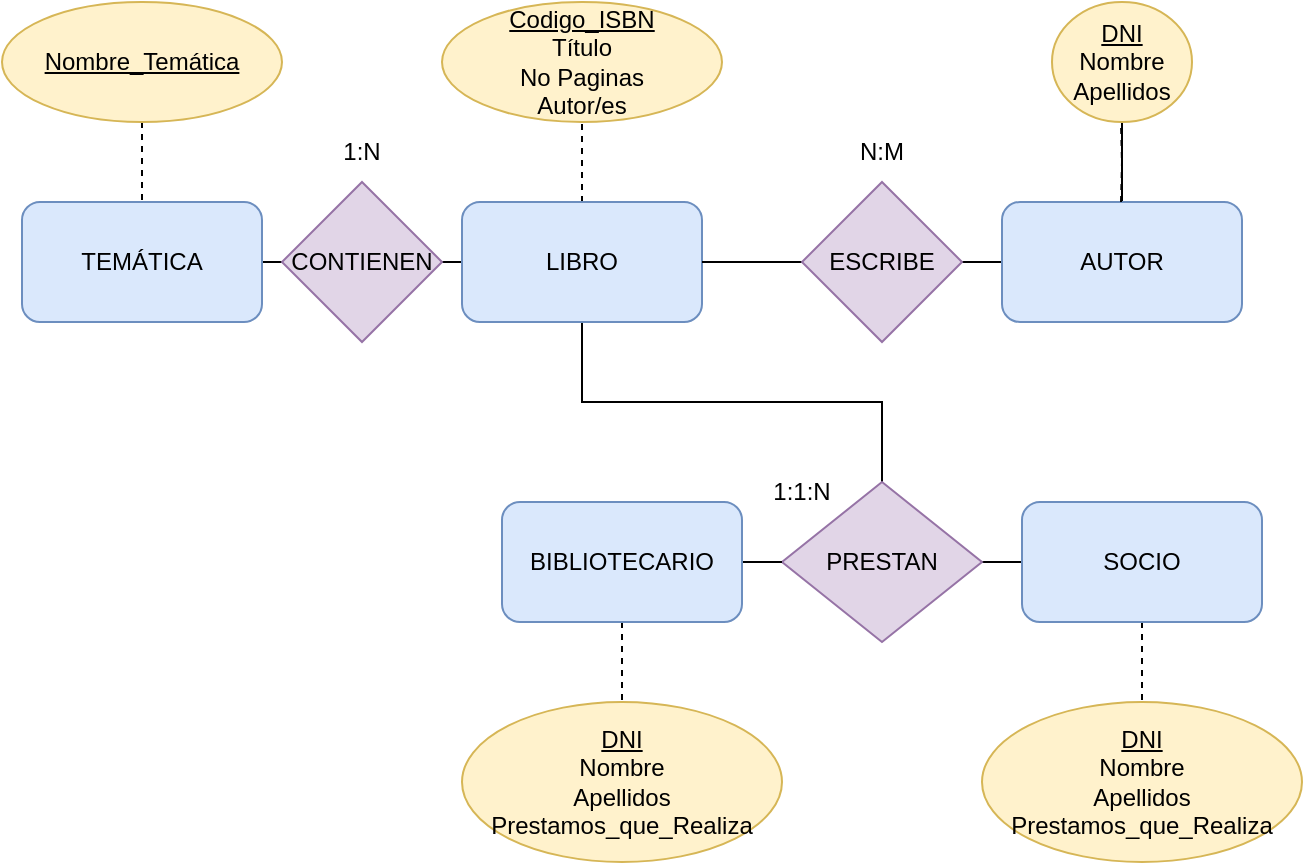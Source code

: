 <mxfile version="20.4.0" type="github">
  <diagram id="R2lEEEUBdFMjLlhIrx00" name="Page-1">
    <mxGraphModel dx="868" dy="460" grid="1" gridSize="10" guides="1" tooltips="1" connect="1" arrows="0" fold="1" page="1" pageScale="1" pageWidth="1169" pageHeight="827" math="0" shadow="0" extFonts="Permanent Marker^https://fonts.googleapis.com/css?family=Permanent+Marker">
      <root>
        <mxCell id="0" />
        <mxCell id="1" parent="0" />
        <mxCell id="NoCUBr3YmFsB6c4Bj7rv-18" style="edgeStyle=orthogonalEdgeStyle;rounded=0;orthogonalLoop=1;jettySize=auto;html=1;exitX=0.5;exitY=0;exitDx=0;exitDy=0;entryX=0.5;entryY=1;entryDx=0;entryDy=0;endArrow=none;endFill=0;" edge="1" parent="1" source="nWsmJTP2L-feIXoF9uxJ-2" target="NoCUBr3YmFsB6c4Bj7rv-17">
          <mxGeometry relative="1" as="geometry" />
        </mxCell>
        <mxCell id="NoCUBr3YmFsB6c4Bj7rv-33" style="edgeStyle=orthogonalEdgeStyle;orthogonalLoop=1;jettySize=auto;html=1;exitX=0;exitY=0.5;exitDx=0;exitDy=0;entryX=1;entryY=0.5;entryDx=0;entryDy=0;endArrow=none;endFill=0;" edge="1" parent="1" source="nWsmJTP2L-feIXoF9uxJ-2" target="nWsmJTP2L-feIXoF9uxJ-4">
          <mxGeometry relative="1" as="geometry" />
        </mxCell>
        <mxCell id="nWsmJTP2L-feIXoF9uxJ-2" value="AUTOR" style="rounded=1;whiteSpace=wrap;html=1;fillColor=#dae8fc;strokeColor=#6c8ebf;gradientColor=none;" parent="1" vertex="1">
          <mxGeometry x="580" y="320" width="120" height="60" as="geometry" />
        </mxCell>
        <mxCell id="nWsmJTP2L-feIXoF9uxJ-27" style="edgeStyle=orthogonalEdgeStyle;rounded=0;orthogonalLoop=1;jettySize=auto;html=1;exitX=0.5;exitY=0;exitDx=0;exitDy=0;entryX=0.5;entryY=1;entryDx=0;entryDy=0;endArrow=none;endFill=0;dashed=1;" parent="1" source="nWsmJTP2L-feIXoF9uxJ-3" target="nWsmJTP2L-feIXoF9uxJ-26" edge="1">
          <mxGeometry relative="1" as="geometry" />
        </mxCell>
        <mxCell id="NoCUBr3YmFsB6c4Bj7rv-14" style="edgeStyle=orthogonalEdgeStyle;rounded=0;orthogonalLoop=1;jettySize=auto;html=1;exitX=0.5;exitY=1;exitDx=0;exitDy=0;entryX=0.5;entryY=0;entryDx=0;entryDy=0;endArrow=none;endFill=0;" edge="1" parent="1" source="nWsmJTP2L-feIXoF9uxJ-3" target="nWsmJTP2L-feIXoF9uxJ-13">
          <mxGeometry relative="1" as="geometry" />
        </mxCell>
        <mxCell id="NoCUBr3YmFsB6c4Bj7rv-26" style="edgeStyle=orthogonalEdgeStyle;rounded=0;orthogonalLoop=1;jettySize=auto;html=1;exitX=0;exitY=0.5;exitDx=0;exitDy=0;entryX=1;entryY=0.5;entryDx=0;entryDy=0;endArrow=none;endFill=0;" edge="1" parent="1" source="nWsmJTP2L-feIXoF9uxJ-3" target="NoCUBr3YmFsB6c4Bj7rv-24">
          <mxGeometry relative="1" as="geometry" />
        </mxCell>
        <mxCell id="nWsmJTP2L-feIXoF9uxJ-3" value="LIBRO" style="rounded=1;whiteSpace=wrap;html=1;fillColor=#dae8fc;strokeColor=#6c8ebf;gradientColor=none;" parent="1" vertex="1">
          <mxGeometry x="310" y="320" width="120" height="60" as="geometry" />
        </mxCell>
        <mxCell id="nWsmJTP2L-feIXoF9uxJ-6" style="edgeStyle=orthogonalEdgeStyle;rounded=0;orthogonalLoop=1;jettySize=auto;html=1;exitX=0;exitY=0.5;exitDx=0;exitDy=0;entryX=1;entryY=0.5;entryDx=0;entryDy=0;endArrow=none;endFill=0;" parent="1" source="nWsmJTP2L-feIXoF9uxJ-4" target="nWsmJTP2L-feIXoF9uxJ-3" edge="1">
          <mxGeometry relative="1" as="geometry" />
        </mxCell>
        <mxCell id="nWsmJTP2L-feIXoF9uxJ-4" value="ESCRIBE" style="rhombus;whiteSpace=wrap;html=1;fillColor=#e1d5e7;strokeColor=#9673a6;rounded=0;" parent="1" vertex="1">
          <mxGeometry x="480" y="310" width="80" height="80" as="geometry" />
        </mxCell>
        <mxCell id="nWsmJTP2L-feIXoF9uxJ-14" style="edgeStyle=orthogonalEdgeStyle;rounded=0;orthogonalLoop=1;jettySize=auto;html=1;exitX=0;exitY=0.5;exitDx=0;exitDy=0;entryX=1;entryY=0.5;entryDx=0;entryDy=0;endArrow=none;endFill=0;" parent="1" source="nWsmJTP2L-feIXoF9uxJ-12" target="nWsmJTP2L-feIXoF9uxJ-13" edge="1">
          <mxGeometry relative="1" as="geometry" />
        </mxCell>
        <mxCell id="NoCUBr3YmFsB6c4Bj7rv-16" style="edgeStyle=orthogonalEdgeStyle;rounded=0;orthogonalLoop=1;jettySize=auto;html=1;exitX=0.5;exitY=1;exitDx=0;exitDy=0;entryX=0.5;entryY=0;entryDx=0;entryDy=0;endArrow=none;endFill=0;dashed=1;" edge="1" parent="1" source="nWsmJTP2L-feIXoF9uxJ-12" target="NoCUBr3YmFsB6c4Bj7rv-15">
          <mxGeometry relative="1" as="geometry" />
        </mxCell>
        <mxCell id="nWsmJTP2L-feIXoF9uxJ-12" value="SOCIO" style="rounded=1;whiteSpace=wrap;html=1;fillColor=#dae8fc;strokeColor=#6c8ebf;gradientColor=none;" parent="1" vertex="1">
          <mxGeometry x="590" y="470" width="120" height="60" as="geometry" />
        </mxCell>
        <mxCell id="nWsmJTP2L-feIXoF9uxJ-13" value="PRESTAN" style="rhombus;whiteSpace=wrap;html=1;fillColor=#e1d5e7;strokeColor=#9673a6;rounded=0;" parent="1" vertex="1">
          <mxGeometry x="470" y="460" width="100" height="80" as="geometry" />
        </mxCell>
        <mxCell id="nWsmJTP2L-feIXoF9uxJ-25" style="edgeStyle=orthogonalEdgeStyle;rounded=0;orthogonalLoop=1;jettySize=auto;html=1;exitX=1;exitY=0.5;exitDx=0;exitDy=0;entryX=0;entryY=0.5;entryDx=0;entryDy=0;endArrow=none;endFill=0;" parent="1" source="nWsmJTP2L-feIXoF9uxJ-21" target="nWsmJTP2L-feIXoF9uxJ-13" edge="1">
          <mxGeometry relative="1" as="geometry" />
        </mxCell>
        <mxCell id="NoCUBr3YmFsB6c4Bj7rv-10" style="edgeStyle=orthogonalEdgeStyle;rounded=0;orthogonalLoop=1;jettySize=auto;html=1;exitX=0.5;exitY=1;exitDx=0;exitDy=0;entryX=0.5;entryY=0;entryDx=0;entryDy=0;endArrow=none;endFill=0;dashed=1;" edge="1" parent="1" source="nWsmJTP2L-feIXoF9uxJ-21" target="NoCUBr3YmFsB6c4Bj7rv-9">
          <mxGeometry relative="1" as="geometry" />
        </mxCell>
        <mxCell id="nWsmJTP2L-feIXoF9uxJ-21" value="BIBLIOTECARIO" style="rounded=1;whiteSpace=wrap;html=1;fillColor=#dae8fc;strokeColor=#6c8ebf;gradientColor=none;" parent="1" vertex="1">
          <mxGeometry x="330" y="470" width="120" height="60" as="geometry" />
        </mxCell>
        <mxCell id="nWsmJTP2L-feIXoF9uxJ-26" value="&lt;u&gt;Codigo_ISBN&lt;/u&gt;&lt;br&gt;Título&lt;br&gt;No Paginas&lt;br&gt;Autor/es" style="ellipse;whiteSpace=wrap;html=1;rounded=0;fillColor=#fff2cc;strokeColor=#d6b656;" parent="1" vertex="1">
          <mxGeometry x="300" y="220" width="140" height="60" as="geometry" />
        </mxCell>
        <mxCell id="NoCUBr3YmFsB6c4Bj7rv-6" value="N:M" style="text;html=1;strokeColor=none;fillColor=none;align=center;verticalAlign=middle;whiteSpace=wrap;rounded=0;" vertex="1" parent="1">
          <mxGeometry x="490" y="280" width="60" height="30" as="geometry" />
        </mxCell>
        <mxCell id="NoCUBr3YmFsB6c4Bj7rv-8" value="1:1:N" style="text;html=1;strokeColor=none;fillColor=none;align=center;verticalAlign=middle;whiteSpace=wrap;rounded=0;" vertex="1" parent="1">
          <mxGeometry x="450" y="450" width="60" height="30" as="geometry" />
        </mxCell>
        <mxCell id="NoCUBr3YmFsB6c4Bj7rv-9" value="&lt;u&gt;DNI&lt;/u&gt;&lt;br&gt;Nombre&lt;br&gt;Apellidos&lt;br&gt;Prestamos_que_Realiza" style="ellipse;whiteSpace=wrap;html=1;fillColor=#fff2cc;strokeColor=#d6b656;rounded=0;" vertex="1" parent="1">
          <mxGeometry x="310" y="570" width="160" height="80" as="geometry" />
        </mxCell>
        <mxCell id="NoCUBr3YmFsB6c4Bj7rv-15" value="&lt;u&gt;DNI&lt;/u&gt;&lt;br&gt;Nombre&lt;br&gt;Apellidos&lt;br&gt;Prestamos_que_Realiza" style="ellipse;whiteSpace=wrap;html=1;fillColor=#fff2cc;strokeColor=#d6b656;rounded=0;" vertex="1" parent="1">
          <mxGeometry x="570" y="570" width="160" height="80" as="geometry" />
        </mxCell>
        <mxCell id="NoCUBr3YmFsB6c4Bj7rv-17" value="&lt;u&gt;DNI&lt;/u&gt;&lt;br&gt;Nombre&lt;br&gt;Apellidos" style="ellipse;whiteSpace=wrap;html=1;fillColor=#fff2cc;strokeColor=#d6b656;rounded=0;" vertex="1" parent="1">
          <mxGeometry x="605" y="220" width="70" height="60" as="geometry" />
        </mxCell>
        <mxCell id="NoCUBr3YmFsB6c4Bj7rv-19" style="edgeStyle=orthogonalEdgeStyle;rounded=0;orthogonalLoop=1;jettySize=auto;html=1;exitX=0.5;exitY=0;exitDx=0;exitDy=0;entryX=0.5;entryY=1;entryDx=0;entryDy=0;endArrow=none;endFill=0;dashed=1;" edge="1" parent="1">
          <mxGeometry relative="1" as="geometry">
            <mxPoint x="639.5" y="320" as="sourcePoint" />
            <mxPoint x="639.5" y="280" as="targetPoint" />
          </mxGeometry>
        </mxCell>
        <mxCell id="NoCUBr3YmFsB6c4Bj7rv-25" style="edgeStyle=orthogonalEdgeStyle;rounded=0;orthogonalLoop=1;jettySize=auto;html=1;exitX=1;exitY=0.5;exitDx=0;exitDy=0;entryX=0;entryY=0.5;entryDx=0;entryDy=0;endArrow=none;endFill=0;" edge="1" parent="1" source="NoCUBr3YmFsB6c4Bj7rv-20" target="NoCUBr3YmFsB6c4Bj7rv-24">
          <mxGeometry relative="1" as="geometry" />
        </mxCell>
        <mxCell id="NoCUBr3YmFsB6c4Bj7rv-20" value="TEMÁTICA" style="rounded=1;whiteSpace=wrap;html=1;fillColor=#dae8fc;strokeColor=#6c8ebf;gradientColor=none;" vertex="1" parent="1">
          <mxGeometry x="90" y="320" width="120" height="60" as="geometry" />
        </mxCell>
        <mxCell id="NoCUBr3YmFsB6c4Bj7rv-22" style="edgeStyle=orthogonalEdgeStyle;rounded=0;orthogonalLoop=1;jettySize=auto;html=1;exitX=0.5;exitY=1;exitDx=0;exitDy=0;entryX=0.5;entryY=0;entryDx=0;entryDy=0;dashed=1;endArrow=none;endFill=0;" edge="1" parent="1" source="NoCUBr3YmFsB6c4Bj7rv-21" target="NoCUBr3YmFsB6c4Bj7rv-20">
          <mxGeometry relative="1" as="geometry" />
        </mxCell>
        <mxCell id="NoCUBr3YmFsB6c4Bj7rv-21" value="&lt;u&gt;Nombre_Temática&lt;/u&gt;" style="ellipse;whiteSpace=wrap;html=1;rounded=0;fillColor=#fff2cc;strokeColor=#d6b656;" vertex="1" parent="1">
          <mxGeometry x="80" y="220" width="140" height="60" as="geometry" />
        </mxCell>
        <mxCell id="NoCUBr3YmFsB6c4Bj7rv-24" value="CONTIENEN" style="rhombus;whiteSpace=wrap;html=1;fillColor=#e1d5e7;strokeColor=#9673a6;rounded=0;" vertex="1" parent="1">
          <mxGeometry x="220" y="310" width="80" height="80" as="geometry" />
        </mxCell>
        <mxCell id="NoCUBr3YmFsB6c4Bj7rv-27" value="1:N" style="text;html=1;strokeColor=none;fillColor=none;align=center;verticalAlign=middle;whiteSpace=wrap;rounded=0;" vertex="1" parent="1">
          <mxGeometry x="230" y="280" width="60" height="30" as="geometry" />
        </mxCell>
      </root>
    </mxGraphModel>
  </diagram>
</mxfile>
